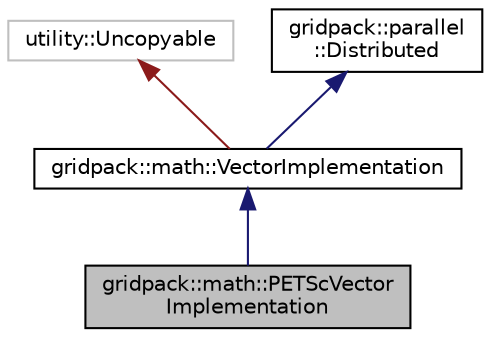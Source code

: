digraph "gridpack::math::PETScVectorImplementation"
{
  edge [fontname="Helvetica",fontsize="10",labelfontname="Helvetica",labelfontsize="10"];
  node [fontname="Helvetica",fontsize="10",shape=record];
  Node1 [label="gridpack::math::PETScVector\lImplementation",height=0.2,width=0.4,color="black", fillcolor="grey75", style="filled" fontcolor="black"];
  Node2 -> Node1 [dir="back",color="midnightblue",fontsize="10",style="solid",fontname="Helvetica"];
  Node2 [label="gridpack::math::VectorImplementation",height=0.2,width=0.4,color="black", fillcolor="white", style="filled",URL="$classgridpack_1_1math_1_1_vector_implementation.html"];
  Node3 -> Node2 [dir="back",color="firebrick4",fontsize="10",style="solid",fontname="Helvetica"];
  Node3 [label="utility::Uncopyable",height=0.2,width=0.4,color="grey75", fillcolor="white", style="filled"];
  Node4 -> Node2 [dir="back",color="midnightblue",fontsize="10",style="solid",fontname="Helvetica"];
  Node4 [label="gridpack::parallel\l::Distributed",height=0.2,width=0.4,color="black", fillcolor="white", style="filled",URL="$classgridpack_1_1parallel_1_1_distributed.html",tooltip="Serves as a base class for parallel things. "];
}
